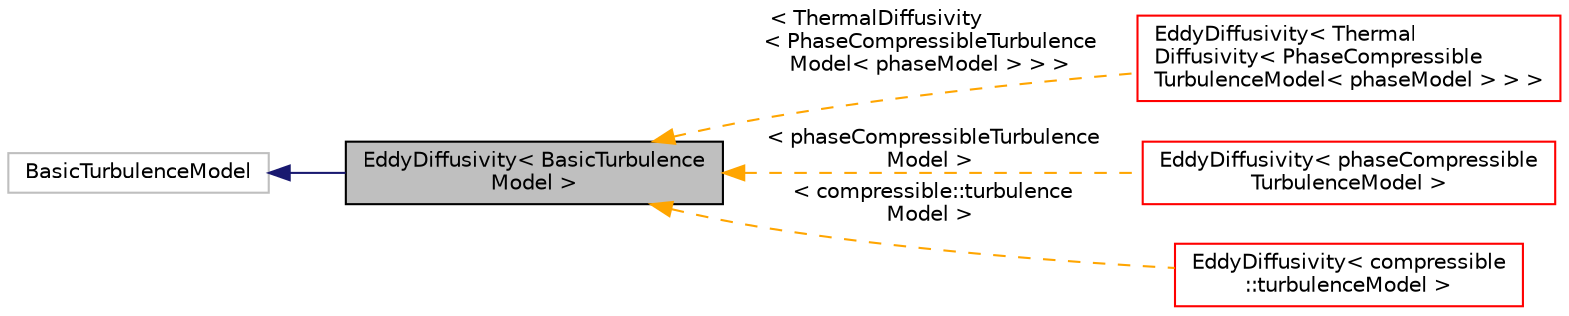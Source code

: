 digraph "EddyDiffusivity&lt; BasicTurbulenceModel &gt;"
{
  bgcolor="transparent";
  edge [fontname="Helvetica",fontsize="10",labelfontname="Helvetica",labelfontsize="10"];
  node [fontname="Helvetica",fontsize="10",shape=record];
  rankdir="LR";
  Node0 [label="EddyDiffusivity\< BasicTurbulence\lModel \>",height=0.2,width=0.4,color="black", fillcolor="grey75", style="filled", fontcolor="black"];
  Node1 -> Node0 [dir="back",color="midnightblue",fontsize="10",style="solid",fontname="Helvetica"];
  Node1 [label="BasicTurbulenceModel",height=0.2,width=0.4,color="grey75"];
  Node0 -> Node2 [dir="back",color="orange",fontsize="10",style="dashed",label=" \< ThermalDiffusivity\l\< PhaseCompressibleTurbulence\lModel\< phaseModel \> \> \>" ,fontname="Helvetica"];
  Node2 [label="EddyDiffusivity\< Thermal\lDiffusivity\< PhaseCompressible\lTurbulenceModel\< phaseModel \> \> \>",height=0.2,width=0.4,color="red",URL="$a31981.html"];
  Node0 -> Node8 [dir="back",color="orange",fontsize="10",style="dashed",label=" \< phaseCompressibleTurbulence\lModel \>" ,fontname="Helvetica"];
  Node8 [label="EddyDiffusivity\< phaseCompressible\lTurbulenceModel \>",height=0.2,width=0.4,color="red",URL="$a31981.html"];
  Node0 -> Node12 [dir="back",color="orange",fontsize="10",style="dashed",label=" \< compressible::turbulence\lModel \>" ,fontname="Helvetica"];
  Node12 [label="EddyDiffusivity\< compressible\l::turbulenceModel \>",height=0.2,width=0.4,color="red",URL="$a31981.html"];
}
